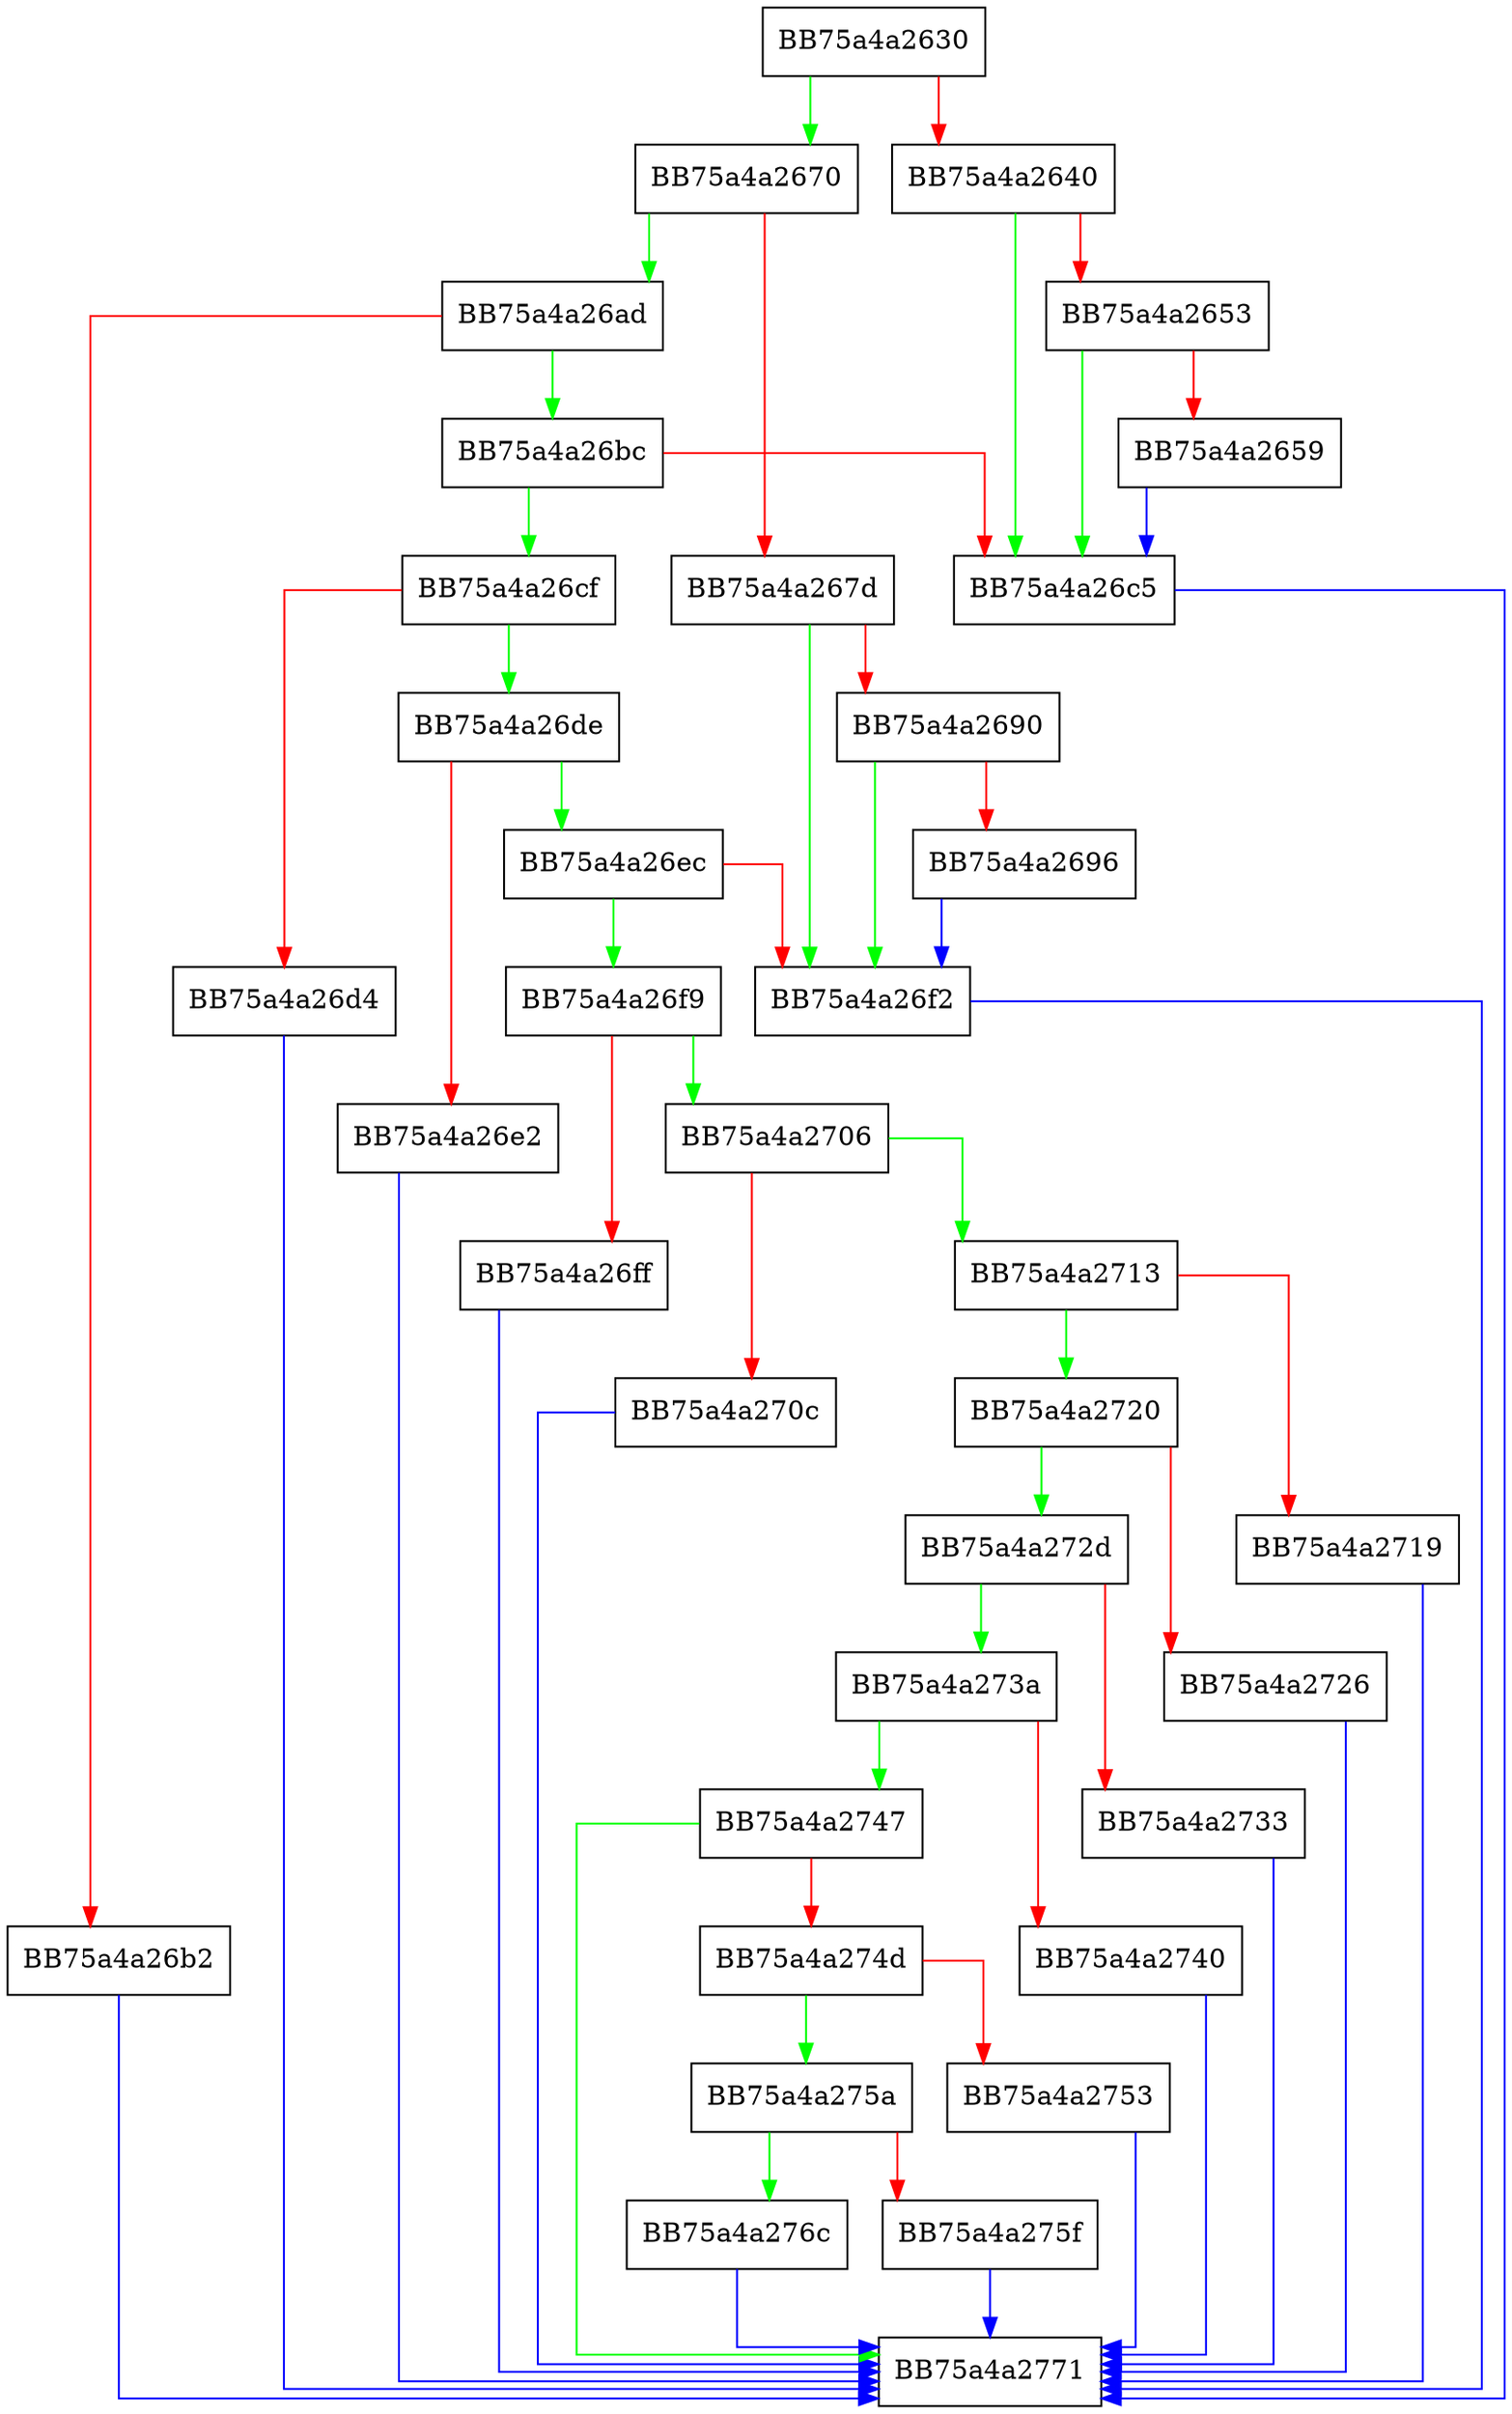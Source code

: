 digraph GetHeartbeatType {
  node [shape="box"];
  graph [splines=ortho];
  BB75a4a2630 -> BB75a4a2670 [color="green"];
  BB75a4a2630 -> BB75a4a2640 [color="red"];
  BB75a4a2640 -> BB75a4a26c5 [color="green"];
  BB75a4a2640 -> BB75a4a2653 [color="red"];
  BB75a4a2653 -> BB75a4a26c5 [color="green"];
  BB75a4a2653 -> BB75a4a2659 [color="red"];
  BB75a4a2659 -> BB75a4a26c5 [color="blue"];
  BB75a4a2670 -> BB75a4a26ad [color="green"];
  BB75a4a2670 -> BB75a4a267d [color="red"];
  BB75a4a267d -> BB75a4a26f2 [color="green"];
  BB75a4a267d -> BB75a4a2690 [color="red"];
  BB75a4a2690 -> BB75a4a26f2 [color="green"];
  BB75a4a2690 -> BB75a4a2696 [color="red"];
  BB75a4a2696 -> BB75a4a26f2 [color="blue"];
  BB75a4a26ad -> BB75a4a26bc [color="green"];
  BB75a4a26ad -> BB75a4a26b2 [color="red"];
  BB75a4a26b2 -> BB75a4a2771 [color="blue"];
  BB75a4a26bc -> BB75a4a26cf [color="green"];
  BB75a4a26bc -> BB75a4a26c5 [color="red"];
  BB75a4a26c5 -> BB75a4a2771 [color="blue"];
  BB75a4a26cf -> BB75a4a26de [color="green"];
  BB75a4a26cf -> BB75a4a26d4 [color="red"];
  BB75a4a26d4 -> BB75a4a2771 [color="blue"];
  BB75a4a26de -> BB75a4a26ec [color="green"];
  BB75a4a26de -> BB75a4a26e2 [color="red"];
  BB75a4a26e2 -> BB75a4a2771 [color="blue"];
  BB75a4a26ec -> BB75a4a26f9 [color="green"];
  BB75a4a26ec -> BB75a4a26f2 [color="red"];
  BB75a4a26f2 -> BB75a4a2771 [color="blue"];
  BB75a4a26f9 -> BB75a4a2706 [color="green"];
  BB75a4a26f9 -> BB75a4a26ff [color="red"];
  BB75a4a26ff -> BB75a4a2771 [color="blue"];
  BB75a4a2706 -> BB75a4a2713 [color="green"];
  BB75a4a2706 -> BB75a4a270c [color="red"];
  BB75a4a270c -> BB75a4a2771 [color="blue"];
  BB75a4a2713 -> BB75a4a2720 [color="green"];
  BB75a4a2713 -> BB75a4a2719 [color="red"];
  BB75a4a2719 -> BB75a4a2771 [color="blue"];
  BB75a4a2720 -> BB75a4a272d [color="green"];
  BB75a4a2720 -> BB75a4a2726 [color="red"];
  BB75a4a2726 -> BB75a4a2771 [color="blue"];
  BB75a4a272d -> BB75a4a273a [color="green"];
  BB75a4a272d -> BB75a4a2733 [color="red"];
  BB75a4a2733 -> BB75a4a2771 [color="blue"];
  BB75a4a273a -> BB75a4a2747 [color="green"];
  BB75a4a273a -> BB75a4a2740 [color="red"];
  BB75a4a2740 -> BB75a4a2771 [color="blue"];
  BB75a4a2747 -> BB75a4a2771 [color="green"];
  BB75a4a2747 -> BB75a4a274d [color="red"];
  BB75a4a274d -> BB75a4a275a [color="green"];
  BB75a4a274d -> BB75a4a2753 [color="red"];
  BB75a4a2753 -> BB75a4a2771 [color="blue"];
  BB75a4a275a -> BB75a4a276c [color="green"];
  BB75a4a275a -> BB75a4a275f [color="red"];
  BB75a4a275f -> BB75a4a2771 [color="blue"];
  BB75a4a276c -> BB75a4a2771 [color="blue"];
}
